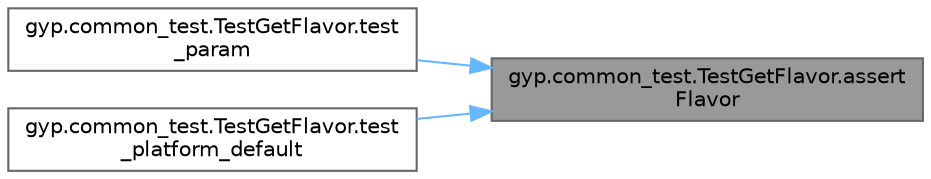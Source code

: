 digraph "gyp.common_test.TestGetFlavor.assertFlavor"
{
 // LATEX_PDF_SIZE
  bgcolor="transparent";
  edge [fontname=Helvetica,fontsize=10,labelfontname=Helvetica,labelfontsize=10];
  node [fontname=Helvetica,fontsize=10,shape=box,height=0.2,width=0.4];
  rankdir="RL";
  Node1 [id="Node000001",label="gyp.common_test.TestGetFlavor.assert\lFlavor",height=0.2,width=0.4,color="gray40", fillcolor="grey60", style="filled", fontcolor="black",tooltip=" "];
  Node1 -> Node2 [id="edge1_Node000001_Node000002",dir="back",color="steelblue1",style="solid",tooltip=" "];
  Node2 [id="Node000002",label="gyp.common_test.TestGetFlavor.test\l_param",height=0.2,width=0.4,color="grey40", fillcolor="white", style="filled",URL="$classgyp_1_1common__test_1_1_test_get_flavor.html#adb32eb94cea5c77ecd80a605ac208e01",tooltip=" "];
  Node1 -> Node3 [id="edge2_Node000001_Node000003",dir="back",color="steelblue1",style="solid",tooltip=" "];
  Node3 [id="Node000003",label="gyp.common_test.TestGetFlavor.test\l_platform_default",height=0.2,width=0.4,color="grey40", fillcolor="white", style="filled",URL="$classgyp_1_1common__test_1_1_test_get_flavor.html#a2c9e1ad36854688398fa6cc72c11c0cc",tooltip=" "];
}
